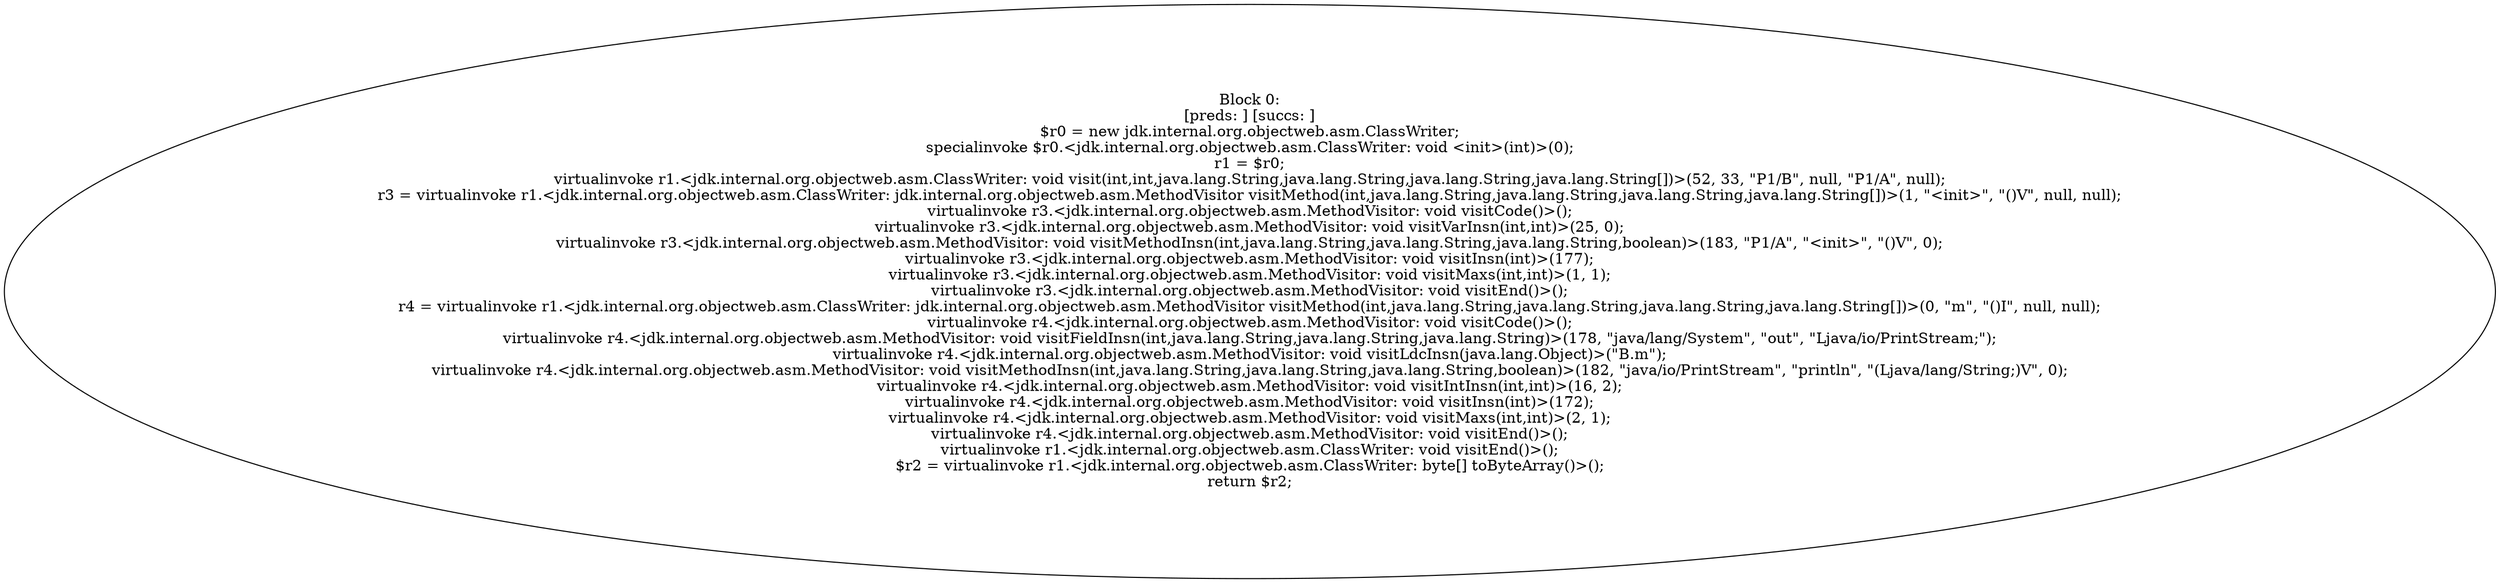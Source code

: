 digraph "unitGraph" {
    "Block 0:
[preds: ] [succs: ]
$r0 = new jdk.internal.org.objectweb.asm.ClassWriter;
specialinvoke $r0.<jdk.internal.org.objectweb.asm.ClassWriter: void <init>(int)>(0);
r1 = $r0;
virtualinvoke r1.<jdk.internal.org.objectweb.asm.ClassWriter: void visit(int,int,java.lang.String,java.lang.String,java.lang.String,java.lang.String[])>(52, 33, \"P1/B\", null, \"P1/A\", null);
r3 = virtualinvoke r1.<jdk.internal.org.objectweb.asm.ClassWriter: jdk.internal.org.objectweb.asm.MethodVisitor visitMethod(int,java.lang.String,java.lang.String,java.lang.String,java.lang.String[])>(1, \"<init>\", \"()V\", null, null);
virtualinvoke r3.<jdk.internal.org.objectweb.asm.MethodVisitor: void visitCode()>();
virtualinvoke r3.<jdk.internal.org.objectweb.asm.MethodVisitor: void visitVarInsn(int,int)>(25, 0);
virtualinvoke r3.<jdk.internal.org.objectweb.asm.MethodVisitor: void visitMethodInsn(int,java.lang.String,java.lang.String,java.lang.String,boolean)>(183, \"P1/A\", \"<init>\", \"()V\", 0);
virtualinvoke r3.<jdk.internal.org.objectweb.asm.MethodVisitor: void visitInsn(int)>(177);
virtualinvoke r3.<jdk.internal.org.objectweb.asm.MethodVisitor: void visitMaxs(int,int)>(1, 1);
virtualinvoke r3.<jdk.internal.org.objectweb.asm.MethodVisitor: void visitEnd()>();
r4 = virtualinvoke r1.<jdk.internal.org.objectweb.asm.ClassWriter: jdk.internal.org.objectweb.asm.MethodVisitor visitMethod(int,java.lang.String,java.lang.String,java.lang.String,java.lang.String[])>(0, \"m\", \"()I\", null, null);
virtualinvoke r4.<jdk.internal.org.objectweb.asm.MethodVisitor: void visitCode()>();
virtualinvoke r4.<jdk.internal.org.objectweb.asm.MethodVisitor: void visitFieldInsn(int,java.lang.String,java.lang.String,java.lang.String)>(178, \"java/lang/System\", \"out\", \"Ljava/io/PrintStream;\");
virtualinvoke r4.<jdk.internal.org.objectweb.asm.MethodVisitor: void visitLdcInsn(java.lang.Object)>(\"B.m\");
virtualinvoke r4.<jdk.internal.org.objectweb.asm.MethodVisitor: void visitMethodInsn(int,java.lang.String,java.lang.String,java.lang.String,boolean)>(182, \"java/io/PrintStream\", \"println\", \"(Ljava/lang/String;)V\", 0);
virtualinvoke r4.<jdk.internal.org.objectweb.asm.MethodVisitor: void visitIntInsn(int,int)>(16, 2);
virtualinvoke r4.<jdk.internal.org.objectweb.asm.MethodVisitor: void visitInsn(int)>(172);
virtualinvoke r4.<jdk.internal.org.objectweb.asm.MethodVisitor: void visitMaxs(int,int)>(2, 1);
virtualinvoke r4.<jdk.internal.org.objectweb.asm.MethodVisitor: void visitEnd()>();
virtualinvoke r1.<jdk.internal.org.objectweb.asm.ClassWriter: void visitEnd()>();
$r2 = virtualinvoke r1.<jdk.internal.org.objectweb.asm.ClassWriter: byte[] toByteArray()>();
return $r2;
"
}
